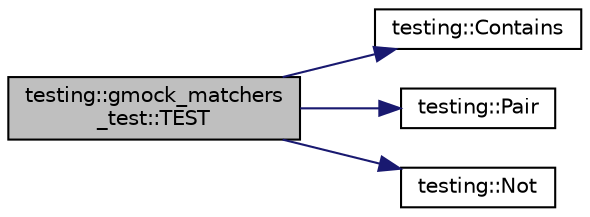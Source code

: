 digraph "testing::gmock_matchers_test::TEST"
{
  edge [fontname="Helvetica",fontsize="10",labelfontname="Helvetica",labelfontsize="10"];
  node [fontname="Helvetica",fontsize="10",shape=record];
  rankdir="LR";
  Node624 [label="testing::gmock_matchers\l_test::TEST",height=0.2,width=0.4,color="black", fillcolor="grey75", style="filled", fontcolor="black"];
  Node624 -> Node625 [color="midnightblue",fontsize="10",style="solid",fontname="Helvetica"];
  Node625 [label="testing::Contains",height=0.2,width=0.4,color="black", fillcolor="white", style="filled",URL="$d0/d75/namespacetesting.html#a2a12af7db4752797d06c1182b2470933"];
  Node624 -> Node626 [color="midnightblue",fontsize="10",style="solid",fontname="Helvetica"];
  Node626 [label="testing::Pair",height=0.2,width=0.4,color="black", fillcolor="white", style="filled",URL="$d0/d75/namespacetesting.html#ac7520de8af26d3085513eeeb68561889"];
  Node624 -> Node627 [color="midnightblue",fontsize="10",style="solid",fontname="Helvetica"];
  Node627 [label="testing::Not",height=0.2,width=0.4,color="black", fillcolor="white", style="filled",URL="$d0/d75/namespacetesting.html#a3d7d0dda7e51b13fe2f5aa28e23ed6b6"];
}
